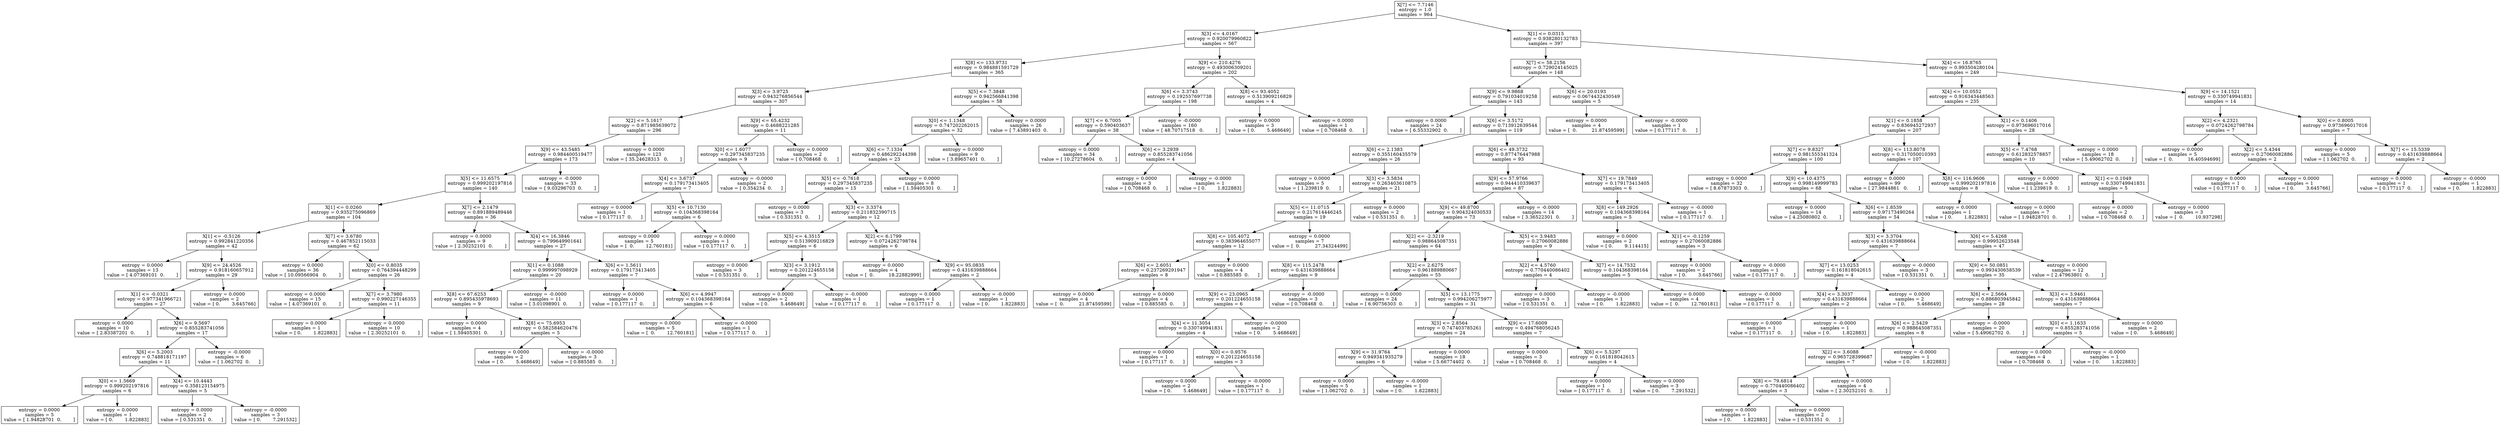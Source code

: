 digraph Tree {
0 [label="X[7] <= 7.7146\nentropy = 1.0\nsamples = 964", shape="box"] ;
1 [label="X[3] <= 4.0167\nentropy = 0.920079960822\nsamples = 567", shape="box"] ;
0 -> 1 ;
2 [label="X[8] <= 133.9731\nentropy = 0.984881591729\nsamples = 365", shape="box"] ;
1 -> 2 ;
3 [label="X[3] <= 3.9725\nentropy = 0.943276856544\nsamples = 307", shape="box"] ;
2 -> 3 ;
4 [label="X[2] <= 5.1617\nentropy = 0.871985639072\nsamples = 296", shape="box"] ;
3 -> 4 ;
5 [label="X[9] <= 43.5485\nentropy = 0.984400519477\nsamples = 173", shape="box"] ;
4 -> 5 ;
6 [label="X[5] <= 11.6575\nentropy = 0.999202197816\nsamples = 140", shape="box"] ;
5 -> 6 ;
7 [label="X[1] <= 0.0260\nentropy = 0.935275096869\nsamples = 104", shape="box"] ;
6 -> 7 ;
8 [label="X[1] <= -0.5126\nentropy = 0.992841220356\nsamples = 42", shape="box"] ;
7 -> 8 ;
9 [label="entropy = 0.0000\nsamples = 13\nvalue = [ 4.07369101  0.        ]", shape="box"] ;
8 -> 9 ;
10 [label="X[9] <= 24.4526\nentropy = 0.918160657912\nsamples = 29", shape="box"] ;
8 -> 10 ;
11 [label="X[1] <= -0.0321\nentropy = 0.977341966721\nsamples = 27", shape="box"] ;
10 -> 11 ;
12 [label="entropy = 0.0000\nsamples = 10\nvalue = [ 2.83387201  0.        ]", shape="box"] ;
11 -> 12 ;
13 [label="X[6] <= 9.5697\nentropy = 0.855283741056\nsamples = 17", shape="box"] ;
11 -> 13 ;
14 [label="X[6] <= 5.2003\nentropy = 0.748818171197\nsamples = 11", shape="box"] ;
13 -> 14 ;
15 [label="X[0] <= 1.5669\nentropy = 0.999202197816\nsamples = 6", shape="box"] ;
14 -> 15 ;
16 [label="entropy = 0.0000\nsamples = 5\nvalue = [ 1.94828701  0.        ]", shape="box"] ;
15 -> 16 ;
17 [label="entropy = 0.0000\nsamples = 1\nvalue = [ 0.        1.822883]", shape="box"] ;
15 -> 17 ;
18 [label="X[4] <= 10.4443\nentropy = 0.358123154975\nsamples = 5", shape="box"] ;
14 -> 18 ;
19 [label="entropy = 0.0000\nsamples = 2\nvalue = [ 0.531351  0.      ]", shape="box"] ;
18 -> 19 ;
20 [label="entropy = -0.0000\nsamples = 3\nvalue = [ 0.        7.291532]", shape="box"] ;
18 -> 20 ;
21 [label="entropy = -0.0000\nsamples = 6\nvalue = [ 1.062702  0.      ]", shape="box"] ;
13 -> 21 ;
22 [label="entropy = 0.0000\nsamples = 2\nvalue = [ 0.        3.645766]", shape="box"] ;
10 -> 22 ;
23 [label="X[7] <= 3.6780\nentropy = 0.467852115033\nsamples = 62", shape="box"] ;
7 -> 23 ;
24 [label="entropy = 0.0000\nsamples = 36\nvalue = [ 10.09566904   0.        ]", shape="box"] ;
23 -> 24 ;
25 [label="X[0] <= 0.8035\nentropy = 0.764394448299\nsamples = 26", shape="box"] ;
23 -> 25 ;
26 [label="entropy = 0.0000\nsamples = 15\nvalue = [ 4.07369101  0.        ]", shape="box"] ;
25 -> 26 ;
27 [label="X[7] <= 3.7980\nentropy = 0.990227146355\nsamples = 11", shape="box"] ;
25 -> 27 ;
28 [label="entropy = 0.0000\nsamples = 1\nvalue = [ 0.        1.822883]", shape="box"] ;
27 -> 28 ;
29 [label="entropy = 0.0000\nsamples = 10\nvalue = [ 2.30252101  0.        ]", shape="box"] ;
27 -> 29 ;
30 [label="X[7] <= 2.1479\nentropy = 0.891889489446\nsamples = 36", shape="box"] ;
6 -> 30 ;
31 [label="entropy = 0.0000\nsamples = 9\nvalue = [ 2.30252101  0.        ]", shape="box"] ;
30 -> 31 ;
32 [label="X[4] <= 16.3846\nentropy = 0.799649901641\nsamples = 27", shape="box"] ;
30 -> 32 ;
33 [label="X[1] <= 0.1088\nentropy = 0.999997098929\nsamples = 20", shape="box"] ;
32 -> 33 ;
34 [label="X[8] <= 67.6253\nentropy = 0.895435978693\nsamples = 9", shape="box"] ;
33 -> 34 ;
35 [label="entropy = 0.0000\nsamples = 4\nvalue = [ 1.59405301  0.        ]", shape="box"] ;
34 -> 35 ;
36 [label="X[8] <= 75.6953\nentropy = 0.582584620476\nsamples = 5", shape="box"] ;
34 -> 36 ;
37 [label="entropy = 0.0000\nsamples = 2\nvalue = [ 0.        5.468649]", shape="box"] ;
36 -> 37 ;
38 [label="entropy = -0.0000\nsamples = 3\nvalue = [ 0.885585  0.      ]", shape="box"] ;
36 -> 38 ;
39 [label="entropy = -0.0000\nsamples = 11\nvalue = [ 3.01098901  0.        ]", shape="box"] ;
33 -> 39 ;
40 [label="X[6] <= 1.5611\nentropy = 0.179173413405\nsamples = 7", shape="box"] ;
32 -> 40 ;
41 [label="entropy = 0.0000\nsamples = 1\nvalue = [ 0.177117  0.      ]", shape="box"] ;
40 -> 41 ;
42 [label="X[6] <= 4.9947\nentropy = 0.104368398164\nsamples = 6", shape="box"] ;
40 -> 42 ;
43 [label="entropy = 0.0000\nsamples = 5\nvalue = [  0.        12.760181]", shape="box"] ;
42 -> 43 ;
44 [label="entropy = -0.0000\nsamples = 1\nvalue = [ 0.177117  0.      ]", shape="box"] ;
42 -> 44 ;
45 [label="entropy = -0.0000\nsamples = 33\nvalue = [ 9.03296703  0.        ]", shape="box"] ;
5 -> 45 ;
46 [label="entropy = 0.0000\nsamples = 123\nvalue = [ 35.24628313   0.        ]", shape="box"] ;
4 -> 46 ;
47 [label="X[9] <= 65.4232\nentropy = 0.4688221285\nsamples = 11", shape="box"] ;
3 -> 47 ;
48 [label="X[0] <= 1.6077\nentropy = 0.297345837235\nsamples = 9", shape="box"] ;
47 -> 48 ;
49 [label="X[4] <= 3.6737\nentropy = 0.179173413405\nsamples = 7", shape="box"] ;
48 -> 49 ;
50 [label="entropy = 0.0000\nsamples = 1\nvalue = [ 0.177117  0.      ]", shape="box"] ;
49 -> 50 ;
51 [label="X[5] <= 10.7130\nentropy = 0.104368398164\nsamples = 6", shape="box"] ;
49 -> 51 ;
52 [label="entropy = 0.0000\nsamples = 5\nvalue = [  0.        12.760181]", shape="box"] ;
51 -> 52 ;
53 [label="entropy = 0.0000\nsamples = 1\nvalue = [ 0.177117  0.      ]", shape="box"] ;
51 -> 53 ;
54 [label="entropy = -0.0000\nsamples = 2\nvalue = [ 0.354234  0.      ]", shape="box"] ;
48 -> 54 ;
55 [label="entropy = 0.0000\nsamples = 2\nvalue = [ 0.708468  0.      ]", shape="box"] ;
47 -> 55 ;
56 [label="X[5] <= 7.3848\nentropy = 0.942566841398\nsamples = 58", shape="box"] ;
2 -> 56 ;
57 [label="X[0] <= 1.1348\nentropy = 0.747202262015\nsamples = 32", shape="box"] ;
56 -> 57 ;
58 [label="X[6] <= 7.1334\nentropy = 0.486292244398\nsamples = 23", shape="box"] ;
57 -> 58 ;
59 [label="X[5] <= -0.7618\nentropy = 0.297345837235\nsamples = 15", shape="box"] ;
58 -> 59 ;
60 [label="entropy = 0.0000\nsamples = 3\nvalue = [ 0.531351  0.      ]", shape="box"] ;
59 -> 60 ;
61 [label="X[3] <= 3.3374\nentropy = 0.211832390715\nsamples = 12", shape="box"] ;
59 -> 61 ;
62 [label="X[5] <= 4.3515\nentropy = 0.513909216829\nsamples = 6", shape="box"] ;
61 -> 62 ;
63 [label="entropy = 0.0000\nsamples = 3\nvalue = [ 0.531351  0.      ]", shape="box"] ;
62 -> 63 ;
64 [label="X[3] <= 3.1912\nentropy = 0.201224655158\nsamples = 3", shape="box"] ;
62 -> 64 ;
65 [label="entropy = 0.0000\nsamples = 2\nvalue = [ 0.        5.468649]", shape="box"] ;
64 -> 65 ;
66 [label="entropy = -0.0000\nsamples = 1\nvalue = [ 0.177117  0.      ]", shape="box"] ;
64 -> 66 ;
67 [label="X[2] <= 6.1799\nentropy = 0.0724262798784\nsamples = 6", shape="box"] ;
61 -> 67 ;
68 [label="entropy = 0.0000\nsamples = 4\nvalue = [  0.          18.22882999]", shape="box"] ;
67 -> 68 ;
69 [label="X[9] <= 95.0835\nentropy = 0.431639888664\nsamples = 2", shape="box"] ;
67 -> 69 ;
70 [label="entropy = 0.0000\nsamples = 1\nvalue = [ 0.177117  0.      ]", shape="box"] ;
69 -> 70 ;
71 [label="entropy = -0.0000\nsamples = 1\nvalue = [ 0.        1.822883]", shape="box"] ;
69 -> 71 ;
72 [label="entropy = 0.0000\nsamples = 8\nvalue = [ 1.59405301  0.        ]", shape="box"] ;
58 -> 72 ;
73 [label="entropy = 0.0000\nsamples = 9\nvalue = [ 3.89657401  0.        ]", shape="box"] ;
57 -> 73 ;
74 [label="entropy = 0.0000\nsamples = 26\nvalue = [ 7.43891403  0.        ]", shape="box"] ;
56 -> 74 ;
75 [label="X[9] <= 210.4276\nentropy = 0.493006309201\nsamples = 202", shape="box"] ;
1 -> 75 ;
76 [label="X[6] <= 3.3743\nentropy = 0.192557697738\nsamples = 198", shape="box"] ;
75 -> 76 ;
77 [label="X[7] <= 6.7005\nentropy = 0.590403637\nsamples = 38", shape="box"] ;
76 -> 77 ;
78 [label="entropy = 0.0000\nsamples = 34\nvalue = [ 10.27278604   0.        ]", shape="box"] ;
77 -> 78 ;
79 [label="X[6] <= 3.2939\nentropy = 0.855283741056\nsamples = 4", shape="box"] ;
77 -> 79 ;
80 [label="entropy = 0.0000\nsamples = 3\nvalue = [ 0.708468  0.      ]", shape="box"] ;
79 -> 80 ;
81 [label="entropy = -0.0000\nsamples = 1\nvalue = [ 0.        1.822883]", shape="box"] ;
79 -> 81 ;
82 [label="entropy = -0.0000\nsamples = 160\nvalue = [ 48.70717518   0.        ]", shape="box"] ;
76 -> 82 ;
83 [label="X[8] <= 93.4052\nentropy = 0.513909216829\nsamples = 4", shape="box"] ;
75 -> 83 ;
84 [label="entropy = 0.0000\nsamples = 3\nvalue = [ 0.        5.468649]", shape="box"] ;
83 -> 84 ;
85 [label="entropy = 0.0000\nsamples = 1\nvalue = [ 0.708468  0.      ]", shape="box"] ;
83 -> 85 ;
86 [label="X[1] <= 0.0315\nentropy = 0.938280132783\nsamples = 397", shape="box"] ;
0 -> 86 ;
87 [label="X[7] <= 58.2156\nentropy = 0.729024145025\nsamples = 148", shape="box"] ;
86 -> 87 ;
88 [label="X[9] <= 9.9868\nentropy = 0.791034019258\nsamples = 143", shape="box"] ;
87 -> 88 ;
89 [label="entropy = 0.0000\nsamples = 24\nvalue = [ 6.55332902  0.        ]", shape="box"] ;
88 -> 89 ;
90 [label="X[6] <= 3.5172\nentropy = 0.713912639544\nsamples = 119", shape="box"] ;
88 -> 90 ;
91 [label="X[6] <= 2.1383\nentropy = 0.355160435579\nsamples = 26", shape="box"] ;
90 -> 91 ;
92 [label="entropy = 0.0000\nsamples = 5\nvalue = [ 1.239819  0.      ]", shape="box"] ;
91 -> 92 ;
93 [label="X[3] <= 3.5834\nentropy = 0.263403610875\nsamples = 21", shape="box"] ;
91 -> 93 ;
94 [label="X[5] <= 11.0715\nentropy = 0.217614446245\nsamples = 19", shape="box"] ;
93 -> 94 ;
95 [label="X[8] <= 105.4072\nentropy = 0.383964655077\nsamples = 12", shape="box"] ;
94 -> 95 ;
96 [label="X[6] <= 2.6051\nentropy = 0.237269291947\nsamples = 8", shape="box"] ;
95 -> 96 ;
97 [label="entropy = 0.0000\nsamples = 4\nvalue = [  0.          21.87459599]", shape="box"] ;
96 -> 97 ;
98 [label="entropy = 0.0000\nsamples = 4\nvalue = [ 0.885585  0.      ]", shape="box"] ;
96 -> 98 ;
99 [label="entropy = 0.0000\nsamples = 4\nvalue = [ 0.885585  0.      ]", shape="box"] ;
95 -> 99 ;
100 [label="entropy = 0.0000\nsamples = 7\nvalue = [  0.          27.34324499]", shape="box"] ;
94 -> 100 ;
101 [label="entropy = 0.0000\nsamples = 2\nvalue = [ 0.531351  0.      ]", shape="box"] ;
93 -> 101 ;
102 [label="X[6] <= 49.3732\nentropy = 0.877476447988\nsamples = 93", shape="box"] ;
90 -> 102 ;
103 [label="X[9] <= 57.9766\nentropy = 0.944410339637\nsamples = 87", shape="box"] ;
102 -> 103 ;
104 [label="X[9] <= 49.8700\nentropy = 0.904324030533\nsamples = 73", shape="box"] ;
103 -> 104 ;
105 [label="X[2] <= -2.3219\nentropy = 0.988645087351\nsamples = 64", shape="box"] ;
104 -> 105 ;
106 [label="X[8] <= 115.2478\nentropy = 0.431639888664\nsamples = 9", shape="box"] ;
105 -> 106 ;
107 [label="X[9] <= 23.0965\nentropy = 0.201224655158\nsamples = 6", shape="box"] ;
106 -> 107 ;
108 [label="X[4] <= 11.3054\nentropy = 0.330749941831\nsamples = 4", shape="box"] ;
107 -> 108 ;
109 [label="entropy = 0.0000\nsamples = 1\nvalue = [ 0.177117  0.      ]", shape="box"] ;
108 -> 109 ;
110 [label="X[0] <= 0.9576\nentropy = 0.201224655158\nsamples = 3", shape="box"] ;
108 -> 110 ;
111 [label="entropy = 0.0000\nsamples = 2\nvalue = [ 0.        5.468649]", shape="box"] ;
110 -> 111 ;
112 [label="entropy = -0.0000\nsamples = 1\nvalue = [ 0.177117  0.      ]", shape="box"] ;
110 -> 112 ;
113 [label="entropy = -0.0000\nsamples = 2\nvalue = [ 0.        5.468649]", shape="box"] ;
107 -> 113 ;
114 [label="entropy = -0.0000\nsamples = 3\nvalue = [ 0.708468  0.      ]", shape="box"] ;
106 -> 114 ;
115 [label="X[2] <= 2.6275\nentropy = 0.961889880667\nsamples = 55", shape="box"] ;
105 -> 115 ;
116 [label="entropy = 0.0000\nsamples = 24\nvalue = [ 6.90756303  0.        ]", shape="box"] ;
115 -> 116 ;
117 [label="X[5] <= 13.1775\nentropy = 0.994206275977\nsamples = 31", shape="box"] ;
115 -> 117 ;
118 [label="X[3] <= 2.8564\nentropy = 0.747403785261\nsamples = 24", shape="box"] ;
117 -> 118 ;
119 [label="X[9] <= 31.9764\nentropy = 0.949341935279\nsamples = 6", shape="box"] ;
118 -> 119 ;
120 [label="entropy = 0.0000\nsamples = 5\nvalue = [ 1.062702  0.      ]", shape="box"] ;
119 -> 120 ;
121 [label="entropy = -0.0000\nsamples = 1\nvalue = [ 0.        1.822883]", shape="box"] ;
119 -> 121 ;
122 [label="entropy = 0.0000\nsamples = 18\nvalue = [ 5.66774402  0.        ]", shape="box"] ;
118 -> 122 ;
123 [label="X[9] <= 17.6009\nentropy = 0.494768056245\nsamples = 7", shape="box"] ;
117 -> 123 ;
124 [label="entropy = 0.0000\nsamples = 3\nvalue = [ 0.708468  0.      ]", shape="box"] ;
123 -> 124 ;
125 [label="X[6] <= 5.5297\nentropy = 0.161818042615\nsamples = 4", shape="box"] ;
123 -> 125 ;
126 [label="entropy = 0.0000\nsamples = 1\nvalue = [ 0.177117  0.      ]", shape="box"] ;
125 -> 126 ;
127 [label="entropy = 0.0000\nsamples = 3\nvalue = [ 0.        7.291532]", shape="box"] ;
125 -> 127 ;
128 [label="X[5] <= 3.9483\nentropy = 0.27060082886\nsamples = 9", shape="box"] ;
104 -> 128 ;
129 [label="X[2] <= 4.5760\nentropy = 0.770440086402\nsamples = 4", shape="box"] ;
128 -> 129 ;
130 [label="entropy = 0.0000\nsamples = 3\nvalue = [ 0.531351  0.      ]", shape="box"] ;
129 -> 130 ;
131 [label="entropy = -0.0000\nsamples = 1\nvalue = [ 0.        1.822883]", shape="box"] ;
129 -> 131 ;
132 [label="X[7] <= 14.7532\nentropy = 0.104368398164\nsamples = 5", shape="box"] ;
128 -> 132 ;
133 [label="entropy = 0.0000\nsamples = 4\nvalue = [  0.        12.760181]", shape="box"] ;
132 -> 133 ;
134 [label="entropy = -0.0000\nsamples = 1\nvalue = [ 0.177117  0.      ]", shape="box"] ;
132 -> 134 ;
135 [label="entropy = -0.0000\nsamples = 14\nvalue = [ 3.36522301  0.        ]", shape="box"] ;
103 -> 135 ;
136 [label="X[7] <= 19.7849\nentropy = 0.179173413405\nsamples = 6", shape="box"] ;
102 -> 136 ;
137 [label="X[8] <= 149.2926\nentropy = 0.104368398164\nsamples = 5", shape="box"] ;
136 -> 137 ;
138 [label="entropy = 0.0000\nsamples = 2\nvalue = [ 0.        9.114415]", shape="box"] ;
137 -> 138 ;
139 [label="X[1] <= -0.1259\nentropy = 0.27060082886\nsamples = 3", shape="box"] ;
137 -> 139 ;
140 [label="entropy = 0.0000\nsamples = 2\nvalue = [ 0.        3.645766]", shape="box"] ;
139 -> 140 ;
141 [label="entropy = -0.0000\nsamples = 1\nvalue = [ 0.177117  0.      ]", shape="box"] ;
139 -> 141 ;
142 [label="entropy = -0.0000\nsamples = 1\nvalue = [ 0.177117  0.      ]", shape="box"] ;
136 -> 142 ;
143 [label="X[6] <= 20.0193\nentropy = 0.0674432430549\nsamples = 5", shape="box"] ;
87 -> 143 ;
144 [label="entropy = 0.0000\nsamples = 4\nvalue = [  0.          21.87459599]", shape="box"] ;
143 -> 144 ;
145 [label="entropy = -0.0000\nsamples = 1\nvalue = [ 0.177117  0.      ]", shape="box"] ;
143 -> 145 ;
146 [label="X[4] <= 16.8765\nentropy = 0.993504280104\nsamples = 249", shape="box"] ;
86 -> 146 ;
147 [label="X[4] <= 10.0552\nentropy = 0.916343448563\nsamples = 235", shape="box"] ;
146 -> 147 ;
148 [label="X[1] <= 0.1858\nentropy = 0.836945272937\nsamples = 207", shape="box"] ;
147 -> 148 ;
149 [label="X[7] <= 9.8327\nentropy = 0.981555341324\nsamples = 100", shape="box"] ;
148 -> 149 ;
150 [label="entropy = 0.0000\nsamples = 32\nvalue = [ 8.67873303  0.        ]", shape="box"] ;
149 -> 150 ;
151 [label="X[9] <= 10.4375\nentropy = 0.998149999783\nsamples = 68", shape="box"] ;
149 -> 151 ;
152 [label="entropy = 0.0000\nsamples = 14\nvalue = [ 4.25080802  0.        ]", shape="box"] ;
151 -> 152 ;
153 [label="X[6] <= 1.8539\nentropy = 0.97173490264\nsamples = 54", shape="box"] ;
151 -> 153 ;
154 [label="X[3] <= 3.3704\nentropy = 0.431639888664\nsamples = 7", shape="box"] ;
153 -> 154 ;
155 [label="X[7] <= 13.0253\nentropy = 0.161818042615\nsamples = 4", shape="box"] ;
154 -> 155 ;
156 [label="X[4] <= 3.3037\nentropy = 0.431639888664\nsamples = 2", shape="box"] ;
155 -> 156 ;
157 [label="entropy = 0.0000\nsamples = 1\nvalue = [ 0.177117  0.      ]", shape="box"] ;
156 -> 157 ;
158 [label="entropy = -0.0000\nsamples = 1\nvalue = [ 0.        1.822883]", shape="box"] ;
156 -> 158 ;
159 [label="entropy = 0.0000\nsamples = 2\nvalue = [ 0.        5.468649]", shape="box"] ;
155 -> 159 ;
160 [label="entropy = -0.0000\nsamples = 3\nvalue = [ 0.531351  0.      ]", shape="box"] ;
154 -> 160 ;
161 [label="X[6] <= 5.4268\nentropy = 0.99952623548\nsamples = 47", shape="box"] ;
153 -> 161 ;
162 [label="X[9] <= 50.0851\nentropy = 0.993430658539\nsamples = 35", shape="box"] ;
161 -> 162 ;
163 [label="X[6] <= 2.5664\nentropy = 0.886803945842\nsamples = 28", shape="box"] ;
162 -> 163 ;
164 [label="X[6] <= 2.5429\nentropy = 0.988645087351\nsamples = 8", shape="box"] ;
163 -> 164 ;
165 [label="X[2] <= 3.6088\nentropy = 0.965728399687\nsamples = 7", shape="box"] ;
164 -> 165 ;
166 [label="X[8] <= 79.6814\nentropy = 0.770440086402\nsamples = 3", shape="box"] ;
165 -> 166 ;
167 [label="entropy = 0.0000\nsamples = 1\nvalue = [ 0.        1.822883]", shape="box"] ;
166 -> 167 ;
168 [label="entropy = 0.0000\nsamples = 2\nvalue = [ 0.531351  0.      ]", shape="box"] ;
166 -> 168 ;
169 [label="entropy = 0.0000\nsamples = 4\nvalue = [ 2.30252101  0.        ]", shape="box"] ;
165 -> 169 ;
170 [label="entropy = -0.0000\nsamples = 1\nvalue = [ 0.        1.822883]", shape="box"] ;
164 -> 170 ;
171 [label="entropy = -0.0000\nsamples = 20\nvalue = [ 5.49062702  0.        ]", shape="box"] ;
163 -> 171 ;
172 [label="X[3] <= 3.9461\nentropy = 0.431639888664\nsamples = 7", shape="box"] ;
162 -> 172 ;
173 [label="X[0] <= 1.1633\nentropy = 0.855283741056\nsamples = 5", shape="box"] ;
172 -> 173 ;
174 [label="entropy = 0.0000\nsamples = 4\nvalue = [ 0.708468  0.      ]", shape="box"] ;
173 -> 174 ;
175 [label="entropy = -0.0000\nsamples = 1\nvalue = [ 0.        1.822883]", shape="box"] ;
173 -> 175 ;
176 [label="entropy = 0.0000\nsamples = 2\nvalue = [ 0.        5.468649]", shape="box"] ;
172 -> 176 ;
177 [label="entropy = 0.0000\nsamples = 12\nvalue = [ 2.47963801  0.        ]", shape="box"] ;
161 -> 177 ;
178 [label="X[8] <= 113.8078\nentropy = 0.317050010393\nsamples = 107", shape="box"] ;
148 -> 178 ;
179 [label="entropy = 0.0000\nsamples = 99\nvalue = [ 27.9844861   0.       ]", shape="box"] ;
178 -> 179 ;
180 [label="X[8] <= 116.9606\nentropy = 0.999202197816\nsamples = 8", shape="box"] ;
178 -> 180 ;
181 [label="entropy = 0.0000\nsamples = 1\nvalue = [ 0.        1.822883]", shape="box"] ;
180 -> 181 ;
182 [label="entropy = 0.0000\nsamples = 7\nvalue = [ 1.94828701  0.        ]", shape="box"] ;
180 -> 182 ;
183 [label="X[1] <= 0.1406\nentropy = 0.973696017016\nsamples = 28", shape="box"] ;
147 -> 183 ;
184 [label="X[5] <= 7.4768\nentropy = 0.612832578857\nsamples = 10", shape="box"] ;
183 -> 184 ;
185 [label="entropy = 0.0000\nsamples = 5\nvalue = [ 1.239819  0.      ]", shape="box"] ;
184 -> 185 ;
186 [label="X[1] <= 0.1049\nentropy = 0.330749941831\nsamples = 5", shape="box"] ;
184 -> 186 ;
187 [label="entropy = 0.0000\nsamples = 2\nvalue = [ 0.708468  0.      ]", shape="box"] ;
186 -> 187 ;
188 [label="entropy = 0.0000\nsamples = 3\nvalue = [  0.        10.937298]", shape="box"] ;
186 -> 188 ;
189 [label="entropy = 0.0000\nsamples = 18\nvalue = [ 5.49062702  0.        ]", shape="box"] ;
183 -> 189 ;
190 [label="X[9] <= 14.1521\nentropy = 0.330749941831\nsamples = 14", shape="box"] ;
146 -> 190 ;
191 [label="X[2] <= 4.2321\nentropy = 0.0724262798784\nsamples = 7", shape="box"] ;
190 -> 191 ;
192 [label="entropy = 0.0000\nsamples = 5\nvalue = [  0.          16.40594699]", shape="box"] ;
191 -> 192 ;
193 [label="X[2] <= 5.4344\nentropy = 0.27060082886\nsamples = 2", shape="box"] ;
191 -> 193 ;
194 [label="entropy = 0.0000\nsamples = 1\nvalue = [ 0.177117  0.      ]", shape="box"] ;
193 -> 194 ;
195 [label="entropy = 0.0000\nsamples = 1\nvalue = [ 0.        3.645766]", shape="box"] ;
193 -> 195 ;
196 [label="X[0] <= 0.8005\nentropy = 0.973696017016\nsamples = 7", shape="box"] ;
190 -> 196 ;
197 [label="entropy = 0.0000\nsamples = 5\nvalue = [ 1.062702  0.      ]", shape="box"] ;
196 -> 197 ;
198 [label="X[7] <= 15.5339\nentropy = 0.431639888664\nsamples = 2", shape="box"] ;
196 -> 198 ;
199 [label="entropy = 0.0000\nsamples = 1\nvalue = [ 0.177117  0.      ]", shape="box"] ;
198 -> 199 ;
200 [label="entropy = -0.0000\nsamples = 1\nvalue = [ 0.        1.822883]", shape="box"] ;
198 -> 200 ;
}